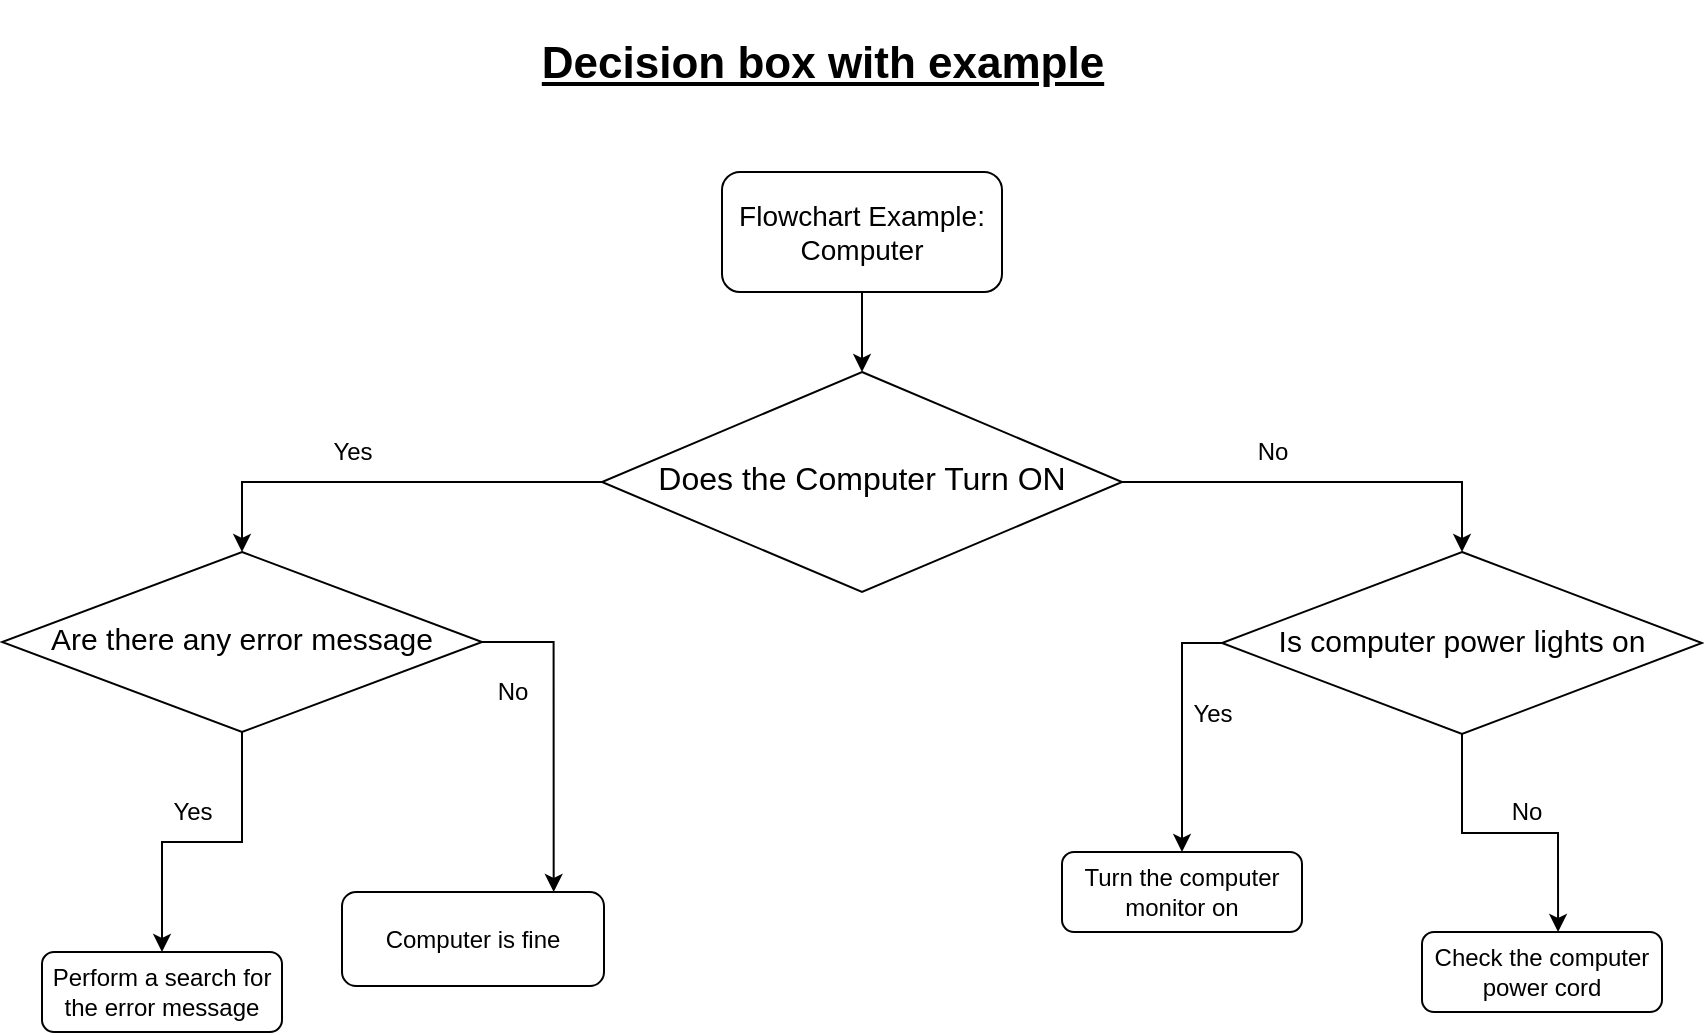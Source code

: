 <mxfile version="13.1.5" type="github"><diagram id="C5RBs43oDa-KdzZeNtuy" name="Page-1"><mxGraphModel dx="1037" dy="587" grid="1" gridSize="10" guides="1" tooltips="1" connect="1" arrows="1" fold="1" page="1" pageScale="1" pageWidth="827" pageHeight="1169" background="none" math="0" shadow="0"><root><mxCell id="WIyWlLk6GJQsqaUBKTNV-0"/><mxCell id="WIyWlLk6GJQsqaUBKTNV-1" parent="WIyWlLk6GJQsqaUBKTNV-0"/><mxCell id="IQKXT2NKYuNo7anm1vo2-5" value="" style="edgeStyle=orthogonalEdgeStyle;rounded=0;orthogonalLoop=1;jettySize=auto;html=1;" edge="1" parent="WIyWlLk6GJQsqaUBKTNV-1" source="WIyWlLk6GJQsqaUBKTNV-3" target="IQKXT2NKYuNo7anm1vo2-1"><mxGeometry relative="1" as="geometry"/></mxCell><mxCell id="WIyWlLk6GJQsqaUBKTNV-3" value="&lt;div style=&quot;font-size: 14px&quot;&gt;&lt;font style=&quot;font-size: 14px&quot;&gt;Flowchart Example: Computer&lt;/font&gt;&lt;/div&gt;" style="rounded=1;whiteSpace=wrap;html=1;fontSize=12;glass=0;strokeWidth=1;shadow=0;" parent="WIyWlLk6GJQsqaUBKTNV-1" vertex="1"><mxGeometry x="686" y="120" width="140" height="60" as="geometry"/></mxCell><mxCell id="IQKXT2NKYuNo7anm1vo2-24" style="edgeStyle=orthogonalEdgeStyle;rounded=0;orthogonalLoop=1;jettySize=auto;html=1;exitX=1;exitY=0.5;exitDx=0;exitDy=0;entryX=0.808;entryY=0;entryDx=0;entryDy=0;entryPerimeter=0;" edge="1" parent="WIyWlLk6GJQsqaUBKTNV-1" source="WIyWlLk6GJQsqaUBKTNV-6" target="WIyWlLk6GJQsqaUBKTNV-11"><mxGeometry relative="1" as="geometry"/></mxCell><mxCell id="IQKXT2NKYuNo7anm1vo2-25" style="edgeStyle=orthogonalEdgeStyle;rounded=0;orthogonalLoop=1;jettySize=auto;html=1;entryX=0.5;entryY=0;entryDx=0;entryDy=0;" edge="1" parent="WIyWlLk6GJQsqaUBKTNV-1" source="WIyWlLk6GJQsqaUBKTNV-6" target="IQKXT2NKYuNo7anm1vo2-11"><mxGeometry relative="1" as="geometry"/></mxCell><mxCell id="WIyWlLk6GJQsqaUBKTNV-6" value="&lt;font style=&quot;font-size: 15px&quot;&gt;Are there any error message&lt;/font&gt;" style="rhombus;whiteSpace=wrap;html=1;shadow=0;fontFamily=Helvetica;fontSize=12;align=center;strokeWidth=1;spacing=6;spacingTop=-4;" parent="WIyWlLk6GJQsqaUBKTNV-1" vertex="1"><mxGeometry x="326" y="310" width="240" height="90" as="geometry"/></mxCell><mxCell id="IQKXT2NKYuNo7anm1vo2-7" value="" style="edgeStyle=orthogonalEdgeStyle;rounded=0;orthogonalLoop=1;jettySize=auto;html=1;entryX=0.5;entryY=0;entryDx=0;entryDy=0;" edge="1" parent="WIyWlLk6GJQsqaUBKTNV-1" source="IQKXT2NKYuNo7anm1vo2-1" target="IQKXT2NKYuNo7anm1vo2-3"><mxGeometry relative="1" as="geometry"><mxPoint x="806" y="260" as="targetPoint"/></mxGeometry></mxCell><mxCell id="IQKXT2NKYuNo7anm1vo2-10" style="edgeStyle=orthogonalEdgeStyle;rounded=0;orthogonalLoop=1;jettySize=auto;html=1;entryX=0.5;entryY=0;entryDx=0;entryDy=0;" edge="1" parent="WIyWlLk6GJQsqaUBKTNV-1" source="IQKXT2NKYuNo7anm1vo2-1" target="WIyWlLk6GJQsqaUBKTNV-6"><mxGeometry relative="1" as="geometry"/></mxCell><mxCell id="IQKXT2NKYuNo7anm1vo2-1" value="&lt;font style=&quot;font-size: 16px&quot;&gt;Does the Computer Turn ON&lt;/font&gt;" style="rhombus;whiteSpace=wrap;html=1;shadow=0;fontFamily=Helvetica;fontSize=12;align=center;strokeWidth=1;spacing=6;spacingTop=-4;" vertex="1" parent="WIyWlLk6GJQsqaUBKTNV-1"><mxGeometry x="626" y="220" width="260" height="110" as="geometry"/></mxCell><mxCell id="IQKXT2NKYuNo7anm1vo2-20" style="edgeStyle=orthogonalEdgeStyle;rounded=0;orthogonalLoop=1;jettySize=auto;html=1;exitX=0;exitY=0.5;exitDx=0;exitDy=0;" edge="1" parent="WIyWlLk6GJQsqaUBKTNV-1" source="IQKXT2NKYuNo7anm1vo2-3" target="IQKXT2NKYuNo7anm1vo2-18"><mxGeometry relative="1" as="geometry"/></mxCell><mxCell id="IQKXT2NKYuNo7anm1vo2-23" style="edgeStyle=orthogonalEdgeStyle;rounded=0;orthogonalLoop=1;jettySize=auto;html=1;entryX=0.567;entryY=0;entryDx=0;entryDy=0;entryPerimeter=0;" edge="1" parent="WIyWlLk6GJQsqaUBKTNV-1" source="IQKXT2NKYuNo7anm1vo2-3" target="IQKXT2NKYuNo7anm1vo2-21"><mxGeometry relative="1" as="geometry"/></mxCell><mxCell id="IQKXT2NKYuNo7anm1vo2-3" value="&lt;font style=&quot;font-size: 15px&quot;&gt;Is computer power lights on&lt;br&gt;&lt;/font&gt;" style="rhombus;whiteSpace=wrap;html=1;shadow=0;fontFamily=Helvetica;fontSize=12;align=center;strokeWidth=1;spacing=6;spacingTop=-4;" vertex="1" parent="WIyWlLk6GJQsqaUBKTNV-1"><mxGeometry x="936" y="310" width="240" height="91" as="geometry"/></mxCell><mxCell id="WIyWlLk6GJQsqaUBKTNV-11" value="Computer is fine" style="rounded=1;whiteSpace=wrap;html=1;fontSize=12;glass=0;strokeWidth=1;shadow=0;" parent="WIyWlLk6GJQsqaUBKTNV-1" vertex="1"><mxGeometry x="496" y="480" width="131" height="47" as="geometry"/></mxCell><mxCell id="IQKXT2NKYuNo7anm1vo2-18" value="Turn the computer monitor on" style="rounded=1;whiteSpace=wrap;html=1;fontSize=12;glass=0;strokeWidth=1;shadow=0;" vertex="1" parent="WIyWlLk6GJQsqaUBKTNV-1"><mxGeometry x="856" y="460" width="120" height="40" as="geometry"/></mxCell><mxCell id="IQKXT2NKYuNo7anm1vo2-21" value="Check the computer power cord" style="rounded=1;whiteSpace=wrap;html=1;fontSize=12;glass=0;strokeWidth=1;shadow=0;" vertex="1" parent="WIyWlLk6GJQsqaUBKTNV-1"><mxGeometry x="1036" y="500" width="120" height="40" as="geometry"/></mxCell><mxCell id="IQKXT2NKYuNo7anm1vo2-11" value="Perform a search for the error message" style="rounded=1;whiteSpace=wrap;html=1;fontSize=12;glass=0;strokeWidth=1;shadow=0;" vertex="1" parent="WIyWlLk6GJQsqaUBKTNV-1"><mxGeometry x="346" y="510" width="120" height="40" as="geometry"/></mxCell><mxCell id="IQKXT2NKYuNo7anm1vo2-0" value="&lt;h1&gt;&lt;u&gt;&lt;font style=&quot;font-size: 22px&quot;&gt;&lt;b&gt;Decision box with example&lt;/b&gt;&lt;/font&gt;&lt;/u&gt;&lt;/h1&gt;" style="text;html=1;align=center;verticalAlign=middle;resizable=0;points=[];autosize=1;" vertex="1" parent="WIyWlLk6GJQsqaUBKTNV-1"><mxGeometry x="566" y="40" width="340" height="50" as="geometry"/></mxCell><mxCell id="IQKXT2NKYuNo7anm1vo2-8" value="&lt;div&gt;Yes&lt;/div&gt;" style="text;html=1;align=center;verticalAlign=middle;resizable=0;points=[];autosize=1;" vertex="1" parent="WIyWlLk6GJQsqaUBKTNV-1"><mxGeometry x="486" y="250" width="30" height="20" as="geometry"/></mxCell><mxCell id="IQKXT2NKYuNo7anm1vo2-9" value="No" style="text;html=1;align=center;verticalAlign=middle;resizable=0;points=[];autosize=1;" vertex="1" parent="WIyWlLk6GJQsqaUBKTNV-1"><mxGeometry x="946" y="250" width="30" height="20" as="geometry"/></mxCell><mxCell id="IQKXT2NKYuNo7anm1vo2-16" value="&lt;div&gt;No&lt;/div&gt;" style="text;html=1;align=center;verticalAlign=middle;resizable=0;points=[];autosize=1;" vertex="1" parent="WIyWlLk6GJQsqaUBKTNV-1"><mxGeometry x="566" y="370" width="30" height="20" as="geometry"/></mxCell><mxCell id="IQKXT2NKYuNo7anm1vo2-17" value="Yes" style="text;html=1;align=center;verticalAlign=middle;resizable=0;points=[];autosize=1;" vertex="1" parent="WIyWlLk6GJQsqaUBKTNV-1"><mxGeometry x="406" y="430" width="30" height="20" as="geometry"/></mxCell><mxCell id="IQKXT2NKYuNo7anm1vo2-27" value="Yes" style="text;html=1;align=center;verticalAlign=middle;resizable=0;points=[];autosize=1;" vertex="1" parent="WIyWlLk6GJQsqaUBKTNV-1"><mxGeometry x="916" y="381" width="30" height="20" as="geometry"/></mxCell><mxCell id="IQKXT2NKYuNo7anm1vo2-28" value="No" style="text;html=1;align=center;verticalAlign=middle;resizable=0;points=[];autosize=1;" vertex="1" parent="WIyWlLk6GJQsqaUBKTNV-1"><mxGeometry x="1073" y="430" width="30" height="20" as="geometry"/></mxCell></root></mxGraphModel></diagram></mxfile>